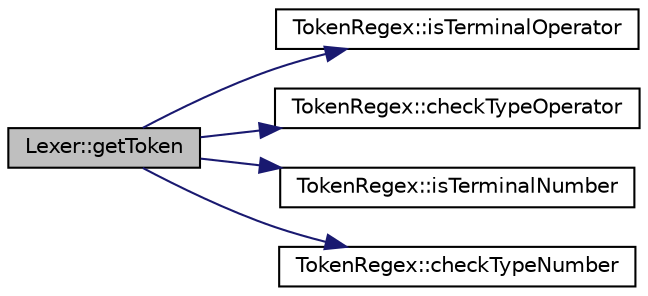 digraph "Lexer::getToken"
{
 // LATEX_PDF_SIZE
  edge [fontname="Helvetica",fontsize="10",labelfontname="Helvetica",labelfontsize="10"];
  node [fontname="Helvetica",fontsize="10",shape=record];
  rankdir="LR";
  Node8 [label="Lexer::getToken",height=0.2,width=0.4,color="black", fillcolor="grey75", style="filled", fontcolor="black",tooltip=" "];
  Node8 -> Node9 [color="midnightblue",fontsize="10",style="solid",fontname="Helvetica"];
  Node9 [label="TokenRegex::isTerminalOperator",height=0.2,width=0.4,color="black", fillcolor="white", style="filled",URL="$class_token_regex.html#a8bd5ea74c521d9f6224b424e6f6e7d61",tooltip=" "];
  Node8 -> Node10 [color="midnightblue",fontsize="10",style="solid",fontname="Helvetica"];
  Node10 [label="TokenRegex::checkTypeOperator",height=0.2,width=0.4,color="black", fillcolor="white", style="filled",URL="$class_token_regex.html#a246e8bd4f285ff2cc7407c9d489c8d37",tooltip=" "];
  Node8 -> Node11 [color="midnightblue",fontsize="10",style="solid",fontname="Helvetica"];
  Node11 [label="TokenRegex::isTerminalNumber",height=0.2,width=0.4,color="black", fillcolor="white", style="filled",URL="$class_token_regex.html#a852aa68c4606f9c9f1bd9350d2e783f0",tooltip=" "];
  Node8 -> Node12 [color="midnightblue",fontsize="10",style="solid",fontname="Helvetica"];
  Node12 [label="TokenRegex::checkTypeNumber",height=0.2,width=0.4,color="black", fillcolor="white", style="filled",URL="$class_token_regex.html#ad92e3f32ca477f24839c2f3319bb73aa",tooltip=" "];
}
